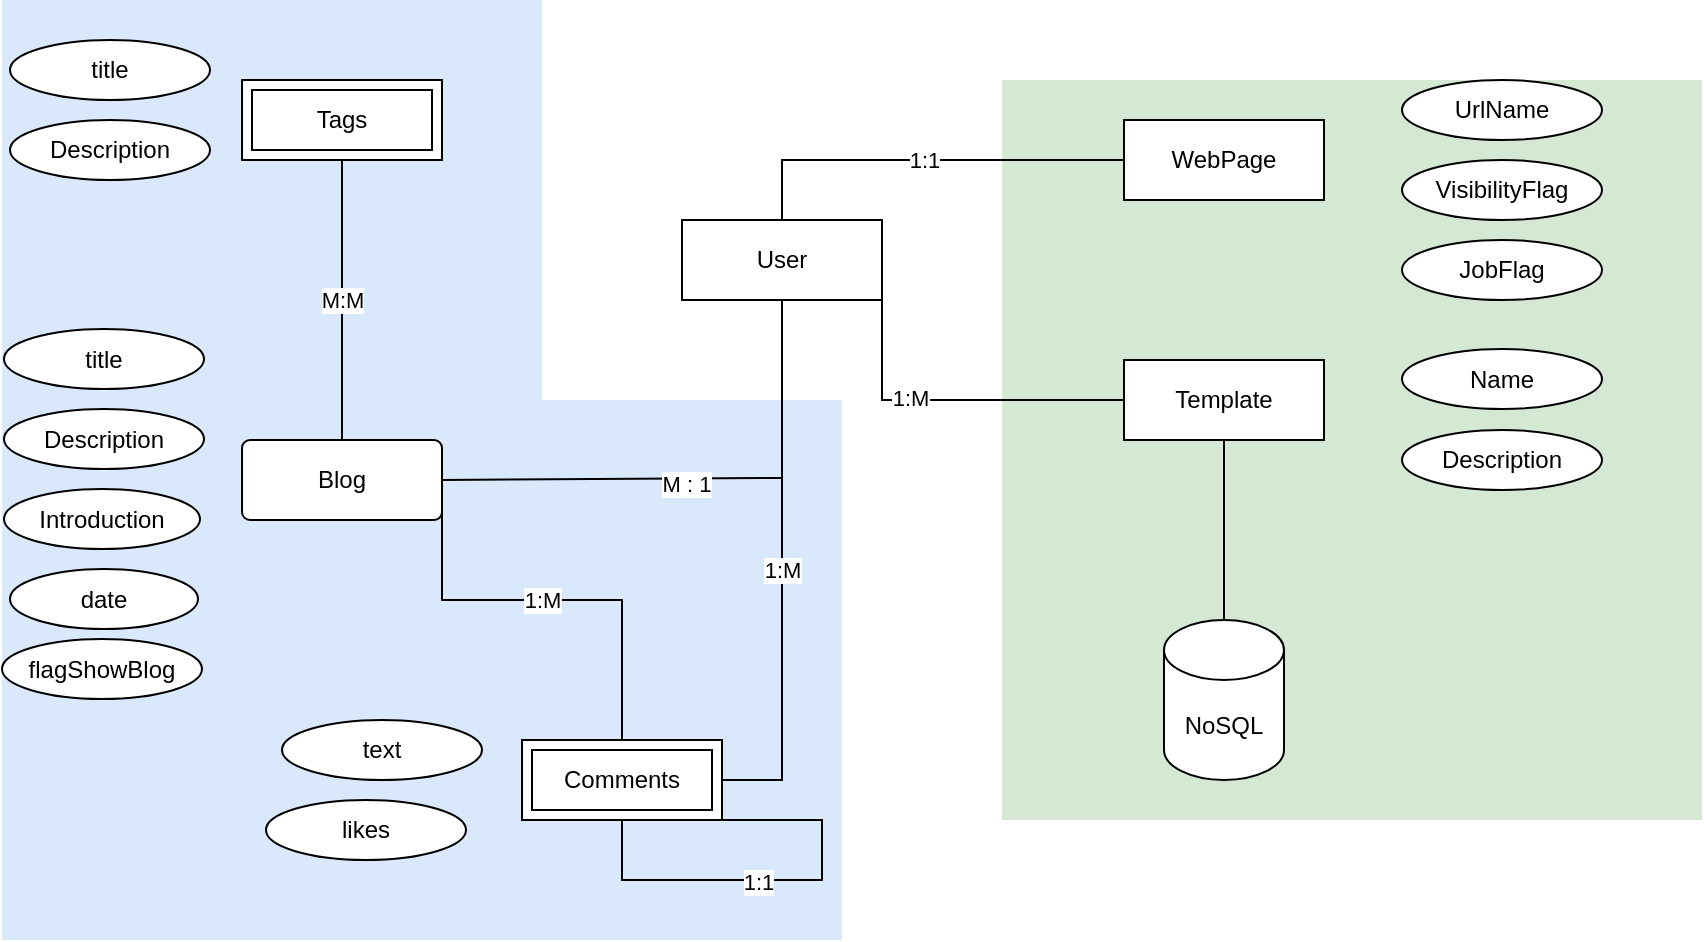 <mxfile version="15.8.5" type="github">
  <diagram id="R2lEEEUBdFMjLlhIrx00" name="Page-1">
    <mxGraphModel dx="1422" dy="798" grid="1" gridSize="10" guides="1" tooltips="1" connect="1" arrows="1" fold="1" page="1" pageScale="1" pageWidth="850" pageHeight="1100" math="0" shadow="0" extFonts="Permanent Marker^https://fonts.googleapis.com/css?family=Permanent+Marker">
      <root>
        <mxCell id="0" />
        <mxCell id="1" parent="0" />
        <mxCell id="rGyOW7nAQX0IVMeGq8kn-58" value="" style="rounded=0;whiteSpace=wrap;html=1;fillColor=#d5e8d4;strokeColor=none;" parent="1" vertex="1">
          <mxGeometry x="500" y="80" width="350" height="370" as="geometry" />
        </mxCell>
        <mxCell id="rGyOW7nAQX0IVMeGq8kn-54" value="" style="rounded=0;whiteSpace=wrap;html=1;fillColor=#dae8fc;strokeColor=none;" parent="1" vertex="1">
          <mxGeometry y="240" width="420" height="270" as="geometry" />
        </mxCell>
        <mxCell id="rGyOW7nAQX0IVMeGq8kn-53" value="" style="rounded=0;whiteSpace=wrap;html=1;fillColor=#dae8fc;strokeColor=none;" parent="1" vertex="1">
          <mxGeometry y="40" width="270" height="460" as="geometry" />
        </mxCell>
        <mxCell id="mhd1rwPNE3jdb9sb6sS8-1" value="Blog" style="rounded=1;arcSize=10;whiteSpace=wrap;html=1;align=center;" parent="1" vertex="1">
          <mxGeometry x="120" y="260" width="100" height="40" as="geometry" />
        </mxCell>
        <mxCell id="mhd1rwPNE3jdb9sb6sS8-2" value="title" style="ellipse;whiteSpace=wrap;html=1;align=center;" parent="1" vertex="1">
          <mxGeometry x="1" y="204.5" width="100" height="30" as="geometry" />
        </mxCell>
        <mxCell id="mhd1rwPNE3jdb9sb6sS8-3" value="Description" style="ellipse;whiteSpace=wrap;html=1;align=center;" parent="1" vertex="1">
          <mxGeometry x="1" y="244.5" width="100" height="30" as="geometry" />
        </mxCell>
        <mxCell id="mhd1rwPNE3jdb9sb6sS8-4" value="Introduction" style="ellipse;whiteSpace=wrap;html=1;align=center;" parent="1" vertex="1">
          <mxGeometry x="1" y="284.5" width="98" height="30" as="geometry" />
        </mxCell>
        <mxCell id="mhd1rwPNE3jdb9sb6sS8-11" value="User" style="whiteSpace=wrap;html=1;align=center;" parent="1" vertex="1">
          <mxGeometry x="340" y="150" width="100" height="40" as="geometry" />
        </mxCell>
        <mxCell id="mhd1rwPNE3jdb9sb6sS8-19" value="Comments" style="shape=ext;margin=3;double=1;whiteSpace=wrap;html=1;align=center;" parent="1" vertex="1">
          <mxGeometry x="260" y="410" width="100" height="40" as="geometry" />
        </mxCell>
        <mxCell id="mhd1rwPNE3jdb9sb6sS8-24" value="date" style="ellipse;whiteSpace=wrap;html=1;align=center;" parent="1" vertex="1">
          <mxGeometry x="4" y="324.5" width="94" height="30" as="geometry" />
        </mxCell>
        <mxCell id="mhd1rwPNE3jdb9sb6sS8-32" value="" style="endArrow=none;html=1;rounded=0;entryX=0.5;entryY=1;entryDx=0;entryDy=0;" parent="1" target="mhd1rwPNE3jdb9sb6sS8-11" edge="1">
          <mxGeometry relative="1" as="geometry">
            <mxPoint x="220" y="280" as="sourcePoint" />
            <mxPoint x="350" y="279" as="targetPoint" />
            <Array as="points">
              <mxPoint x="390" y="279" />
            </Array>
          </mxGeometry>
        </mxCell>
        <mxCell id="mhd1rwPNE3jdb9sb6sS8-33" value="M : 1" style="edgeLabel;html=1;align=center;verticalAlign=middle;resizable=0;points=[];" parent="mhd1rwPNE3jdb9sb6sS8-32" vertex="1" connectable="0">
          <mxGeometry x="-0.059" y="-2" relative="1" as="geometry">
            <mxPoint as="offset" />
          </mxGeometry>
        </mxCell>
        <mxCell id="mhd1rwPNE3jdb9sb6sS8-37" value="1:M" style="endArrow=none;html=1;rounded=0;entryX=1;entryY=0.5;entryDx=0;entryDy=0;" parent="1" target="mhd1rwPNE3jdb9sb6sS8-19" edge="1">
          <mxGeometry relative="1" as="geometry">
            <mxPoint x="390" y="190" as="sourcePoint" />
            <mxPoint x="480" y="340" as="targetPoint" />
            <Array as="points">
              <mxPoint x="390" y="430" />
            </Array>
          </mxGeometry>
        </mxCell>
        <mxCell id="mhd1rwPNE3jdb9sb6sS8-38" value="1:M" style="endArrow=none;html=1;rounded=0;exitX=1;exitY=0.5;exitDx=0;exitDy=0;entryX=0.5;entryY=0;entryDx=0;entryDy=0;" parent="1" source="mhd1rwPNE3jdb9sb6sS8-1" target="mhd1rwPNE3jdb9sb6sS8-19" edge="1">
          <mxGeometry relative="1" as="geometry">
            <mxPoint x="320" y="340" as="sourcePoint" />
            <mxPoint x="480" y="340" as="targetPoint" />
            <Array as="points">
              <mxPoint x="220" y="340" />
              <mxPoint x="310" y="340" />
            </Array>
          </mxGeometry>
        </mxCell>
        <mxCell id="mhd1rwPNE3jdb9sb6sS8-40" value="Template" style="whiteSpace=wrap;html=1;align=center;" parent="1" vertex="1">
          <mxGeometry x="561" y="220" width="100" height="40" as="geometry" />
        </mxCell>
        <mxCell id="mhd1rwPNE3jdb9sb6sS8-41" value="" style="endArrow=none;html=1;rounded=0;entryX=0;entryY=0.5;entryDx=0;entryDy=0;exitX=1;exitY=0.5;exitDx=0;exitDy=0;" parent="1" source="mhd1rwPNE3jdb9sb6sS8-11" target="mhd1rwPNE3jdb9sb6sS8-40" edge="1">
          <mxGeometry relative="1" as="geometry">
            <mxPoint x="450" y="170" as="sourcePoint" />
            <mxPoint x="545" y="169.5" as="targetPoint" />
            <Array as="points">
              <mxPoint x="440" y="240" />
            </Array>
          </mxGeometry>
        </mxCell>
        <mxCell id="mhd1rwPNE3jdb9sb6sS8-42" value="1:M" style="edgeLabel;html=1;align=center;verticalAlign=middle;resizable=0;points=[];" parent="mhd1rwPNE3jdb9sb6sS8-41" vertex="1" connectable="0">
          <mxGeometry x="-0.12" y="1" relative="1" as="geometry">
            <mxPoint as="offset" />
          </mxGeometry>
        </mxCell>
        <mxCell id="mhd1rwPNE3jdb9sb6sS8-43" value="Name" style="ellipse;whiteSpace=wrap;html=1;align=center;" parent="1" vertex="1">
          <mxGeometry x="700" y="214.5" width="100" height="30" as="geometry" />
        </mxCell>
        <mxCell id="mhd1rwPNE3jdb9sb6sS8-44" value="Description" style="ellipse;whiteSpace=wrap;html=1;align=center;" parent="1" vertex="1">
          <mxGeometry x="700" y="255" width="100" height="30" as="geometry" />
        </mxCell>
        <mxCell id="mhd1rwPNE3jdb9sb6sS8-53" value="flagShowBlog" style="ellipse;whiteSpace=wrap;html=1;align=center;" parent="1" vertex="1">
          <mxGeometry y="359.5" width="100" height="30" as="geometry" />
        </mxCell>
        <mxCell id="mhd1rwPNE3jdb9sb6sS8-66" value="Tags" style="shape=ext;margin=3;double=1;whiteSpace=wrap;html=1;align=center;" parent="1" vertex="1">
          <mxGeometry x="120" y="80" width="100" height="40" as="geometry" />
        </mxCell>
        <mxCell id="mhd1rwPNE3jdb9sb6sS8-73" value="M:M" style="endArrow=none;html=1;rounded=0;entryX=0.5;entryY=0;entryDx=0;entryDy=0;exitX=0.5;exitY=1;exitDx=0;exitDy=0;" parent="1" source="mhd1rwPNE3jdb9sb6sS8-66" target="mhd1rwPNE3jdb9sb6sS8-1" edge="1">
          <mxGeometry relative="1" as="geometry">
            <mxPoint x="140" y="189" as="sourcePoint" />
            <mxPoint x="300" y="189" as="targetPoint" />
          </mxGeometry>
        </mxCell>
        <mxCell id="mhd1rwPNE3jdb9sb6sS8-74" value="title" style="ellipse;whiteSpace=wrap;html=1;align=center;" parent="1" vertex="1">
          <mxGeometry x="4" y="60" width="100" height="30" as="geometry" />
        </mxCell>
        <mxCell id="mhd1rwPNE3jdb9sb6sS8-75" value="Description" style="ellipse;whiteSpace=wrap;html=1;align=center;" parent="1" vertex="1">
          <mxGeometry x="4" y="100" width="100" height="30" as="geometry" />
        </mxCell>
        <mxCell id="mhd1rwPNE3jdb9sb6sS8-76" value="text" style="ellipse;whiteSpace=wrap;html=1;align=center;" parent="1" vertex="1">
          <mxGeometry x="140" y="400" width="100" height="30" as="geometry" />
        </mxCell>
        <mxCell id="PP_Ne7jfOEdoxVb4praj-1" value="JobFlag" style="ellipse;whiteSpace=wrap;html=1;align=center;" parent="1" vertex="1">
          <mxGeometry x="700" y="160" width="100" height="30" as="geometry" />
        </mxCell>
        <mxCell id="PP_Ne7jfOEdoxVb4praj-4" value="likes" style="ellipse;whiteSpace=wrap;html=1;align=center;" parent="1" vertex="1">
          <mxGeometry x="132" y="440" width="100" height="30" as="geometry" />
        </mxCell>
        <mxCell id="PP_Ne7jfOEdoxVb4praj-5" value="" style="endArrow=none;html=1;rounded=0;entryX=0.5;entryY=1;entryDx=0;entryDy=0;exitX=1;exitY=1;exitDx=0;exitDy=0;" parent="1" source="mhd1rwPNE3jdb9sb6sS8-19" target="mhd1rwPNE3jdb9sb6sS8-19" edge="1">
          <mxGeometry relative="1" as="geometry">
            <mxPoint x="310" y="450" as="sourcePoint" />
            <mxPoint x="310" y="500" as="targetPoint" />
            <Array as="points">
              <mxPoint x="410" y="450" />
              <mxPoint x="410" y="480" />
              <mxPoint x="310" y="480" />
            </Array>
          </mxGeometry>
        </mxCell>
        <mxCell id="PP_Ne7jfOEdoxVb4praj-6" value="1:1" style="edgeLabel;html=1;align=center;verticalAlign=middle;resizable=0;points=[];" parent="PP_Ne7jfOEdoxVb4praj-5" vertex="1" connectable="0">
          <mxGeometry x="0.067" y="1" relative="1" as="geometry">
            <mxPoint as="offset" />
          </mxGeometry>
        </mxCell>
        <mxCell id="PP_Ne7jfOEdoxVb4praj-9" value="WebPage" style="whiteSpace=wrap;html=1;align=center;" parent="1" vertex="1">
          <mxGeometry x="561" y="100" width="100" height="40" as="geometry" />
        </mxCell>
        <mxCell id="PP_Ne7jfOEdoxVb4praj-10" value="1:1" style="endArrow=none;html=1;rounded=0;exitX=0;exitY=0.5;exitDx=0;exitDy=0;entryX=0.5;entryY=0;entryDx=0;entryDy=0;" parent="1" source="PP_Ne7jfOEdoxVb4praj-9" target="mhd1rwPNE3jdb9sb6sS8-11" edge="1">
          <mxGeometry relative="1" as="geometry">
            <mxPoint x="320" y="150" as="sourcePoint" />
            <mxPoint x="480" y="150" as="targetPoint" />
            <Array as="points">
              <mxPoint x="390" y="120" />
            </Array>
          </mxGeometry>
        </mxCell>
        <mxCell id="PP_Ne7jfOEdoxVb4praj-11" value="VisibilityFlag" style="ellipse;whiteSpace=wrap;html=1;align=center;" parent="1" vertex="1">
          <mxGeometry x="700" y="120" width="100" height="30" as="geometry" />
        </mxCell>
        <mxCell id="PP_Ne7jfOEdoxVb4praj-12" value="UrlName" style="ellipse;whiteSpace=wrap;html=1;align=center;" parent="1" vertex="1">
          <mxGeometry x="700" y="80" width="100" height="30" as="geometry" />
        </mxCell>
        <mxCell id="mTtlFe1jcxneYDKUqNyp-1" style="edgeStyle=orthogonalEdgeStyle;rounded=0;orthogonalLoop=1;jettySize=auto;html=1;exitX=0.5;exitY=1;exitDx=0;exitDy=0;" parent="1" source="rGyOW7nAQX0IVMeGq8kn-58" target="rGyOW7nAQX0IVMeGq8kn-58" edge="1">
          <mxGeometry relative="1" as="geometry" />
        </mxCell>
        <mxCell id="-_kNHaFgUETcomsbHkXS-1" value="NoSQL" style="shape=cylinder3;whiteSpace=wrap;html=1;boundedLbl=1;backgroundOutline=1;size=15;" vertex="1" parent="1">
          <mxGeometry x="581" y="350" width="60" height="80" as="geometry" />
        </mxCell>
        <mxCell id="-_kNHaFgUETcomsbHkXS-2" value="" style="endArrow=none;html=1;rounded=0;exitX=0.5;exitY=0;exitDx=0;exitDy=0;exitPerimeter=0;entryX=0.5;entryY=1;entryDx=0;entryDy=0;" edge="1" parent="1" source="-_kNHaFgUETcomsbHkXS-1" target="mhd1rwPNE3jdb9sb6sS8-40">
          <mxGeometry width="50" height="50" relative="1" as="geometry">
            <mxPoint x="590" y="300" as="sourcePoint" />
            <mxPoint x="640" y="250" as="targetPoint" />
          </mxGeometry>
        </mxCell>
      </root>
    </mxGraphModel>
  </diagram>
</mxfile>
